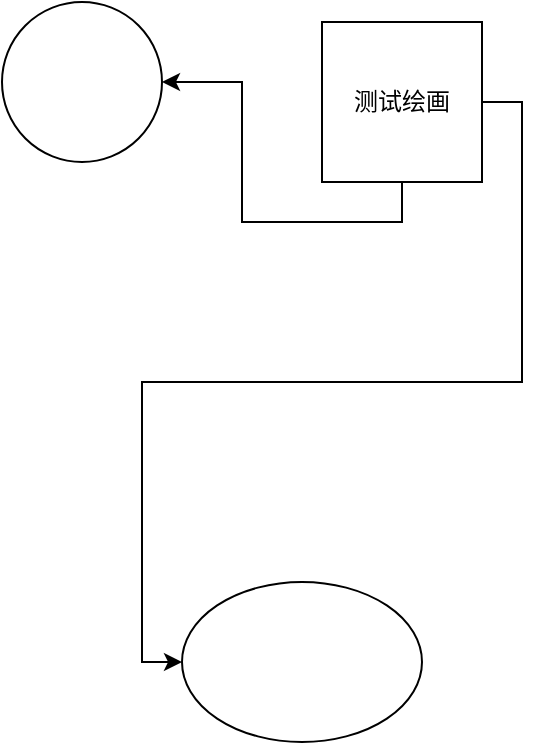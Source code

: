 <mxfile version="24.9.0">
  <diagram name="第 1 页" id="IqV2yPDR_jl4a6xNkDnk">
    <mxGraphModel dx="1050" dy="557" grid="1" gridSize="10" guides="1" tooltips="1" connect="1" arrows="1" fold="1" page="1" pageScale="1" pageWidth="827" pageHeight="1169" math="0" shadow="0">
      <root>
        <mxCell id="0" />
        <mxCell id="1" parent="0" />
        <mxCell id="qjZh_qADBzUv_t0Q3xSt-2" style="edgeStyle=orthogonalEdgeStyle;rounded=0;orthogonalLoop=1;jettySize=auto;html=1;exitX=0.5;exitY=1;exitDx=0;exitDy=0;" parent="1" source="WZZ9ht6j7adjYp0t1S6k-1" target="qjZh_qADBzUv_t0Q3xSt-1" edge="1">
          <mxGeometry relative="1" as="geometry" />
        </mxCell>
        <mxCell id="luqAuiSALdvfq3JL7Kk_-2" style="edgeStyle=orthogonalEdgeStyle;rounded=0;orthogonalLoop=1;jettySize=auto;html=1;exitX=1;exitY=0.5;exitDx=0;exitDy=0;entryX=0;entryY=0.5;entryDx=0;entryDy=0;" parent="1" source="WZZ9ht6j7adjYp0t1S6k-1" target="luqAuiSALdvfq3JL7Kk_-1" edge="1">
          <mxGeometry relative="1" as="geometry" />
        </mxCell>
        <mxCell id="WZZ9ht6j7adjYp0t1S6k-1" value="测试绘画" style="whiteSpace=wrap;html=1;aspect=fixed;" parent="1" vertex="1">
          <mxGeometry x="260" y="120" width="80" height="80" as="geometry" />
        </mxCell>
        <mxCell id="qjZh_qADBzUv_t0Q3xSt-1" value="" style="ellipse;whiteSpace=wrap;html=1;aspect=fixed;" parent="1" vertex="1">
          <mxGeometry x="100" y="110" width="80" height="80" as="geometry" />
        </mxCell>
        <mxCell id="luqAuiSALdvfq3JL7Kk_-1" value="" style="ellipse;whiteSpace=wrap;html=1;" parent="1" vertex="1">
          <mxGeometry x="190" y="400" width="120" height="80" as="geometry" />
        </mxCell>
      </root>
    </mxGraphModel>
  </diagram>
</mxfile>
